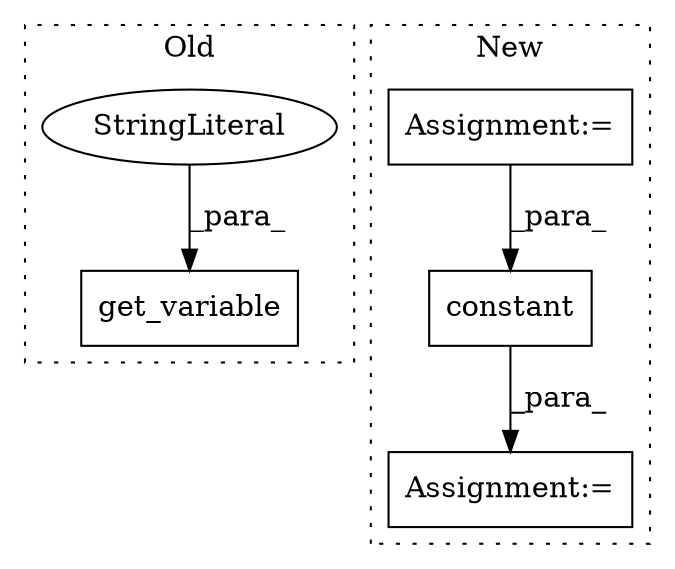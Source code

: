 digraph G {
subgraph cluster0 {
1 [label="get_variable" a="32" s="4685,4735" l="13,1" shape="box"];
4 [label="StringLiteral" a="45" s="4698" l="12" shape="ellipse"];
label = "Old";
style="dotted";
}
subgraph cluster1 {
2 [label="constant" a="32" s="7274,7335" l="9,2" shape="box"];
3 [label="Assignment:=" a="7" s="6896" l="1" shape="box"];
5 [label="Assignment:=" a="7" s="7840" l="1" shape="box"];
label = "New";
style="dotted";
}
2 -> 5 [label="_para_"];
3 -> 2 [label="_para_"];
4 -> 1 [label="_para_"];
}